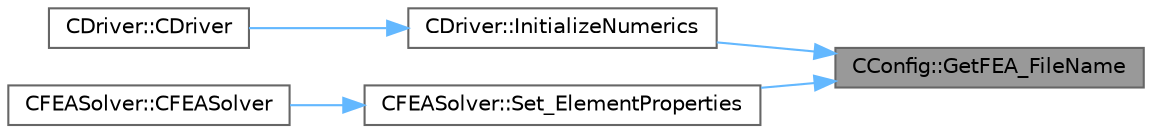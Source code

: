 digraph "CConfig::GetFEA_FileName"
{
 // LATEX_PDF_SIZE
  bgcolor="transparent";
  edge [fontname=Helvetica,fontsize=10,labelfontname=Helvetica,labelfontsize=10];
  node [fontname=Helvetica,fontsize=10,shape=box,height=0.2,width=0.4];
  rankdir="RL";
  Node1 [id="Node000001",label="CConfig::GetFEA_FileName",height=0.2,width=0.4,color="gray40", fillcolor="grey60", style="filled", fontcolor="black",tooltip="Get the name of the file with the element properties for structural problems."];
  Node1 -> Node2 [id="edge1_Node000001_Node000002",dir="back",color="steelblue1",style="solid",tooltip=" "];
  Node2 [id="Node000002",label="CDriver::InitializeNumerics",height=0.2,width=0.4,color="grey40", fillcolor="white", style="filled",URL="$classCDriver.html#a5294ec170c889821b57d4ec7b8dc2c3c",tooltip="Definition and allocation of all solver classes."];
  Node2 -> Node3 [id="edge2_Node000002_Node000003",dir="back",color="steelblue1",style="solid",tooltip=" "];
  Node3 [id="Node000003",label="CDriver::CDriver",height=0.2,width=0.4,color="grey40", fillcolor="white", style="filled",URL="$classCDriver.html#a3fca4a013a6efa9bbb38fe78a86b5f3d",tooltip="Constructor of the class."];
  Node1 -> Node4 [id="edge3_Node000001_Node000004",dir="back",color="steelblue1",style="solid",tooltip=" "];
  Node4 [id="Node000004",label="CFEASolver::Set_ElementProperties",height=0.2,width=0.4,color="grey40", fillcolor="white", style="filled",URL="$classCFEASolver.html#a30646a552a50f0361d80ba99149eeff1",tooltip="Set container of element properties."];
  Node4 -> Node5 [id="edge4_Node000004_Node000005",dir="back",color="steelblue1",style="solid",tooltip=" "];
  Node5 [id="Node000005",label="CFEASolver::CFEASolver",height=0.2,width=0.4,color="grey40", fillcolor="white", style="filled",URL="$classCFEASolver.html#a1d4c7d17d9c7143d3079fc78fae1599d",tooltip=" "];
}
